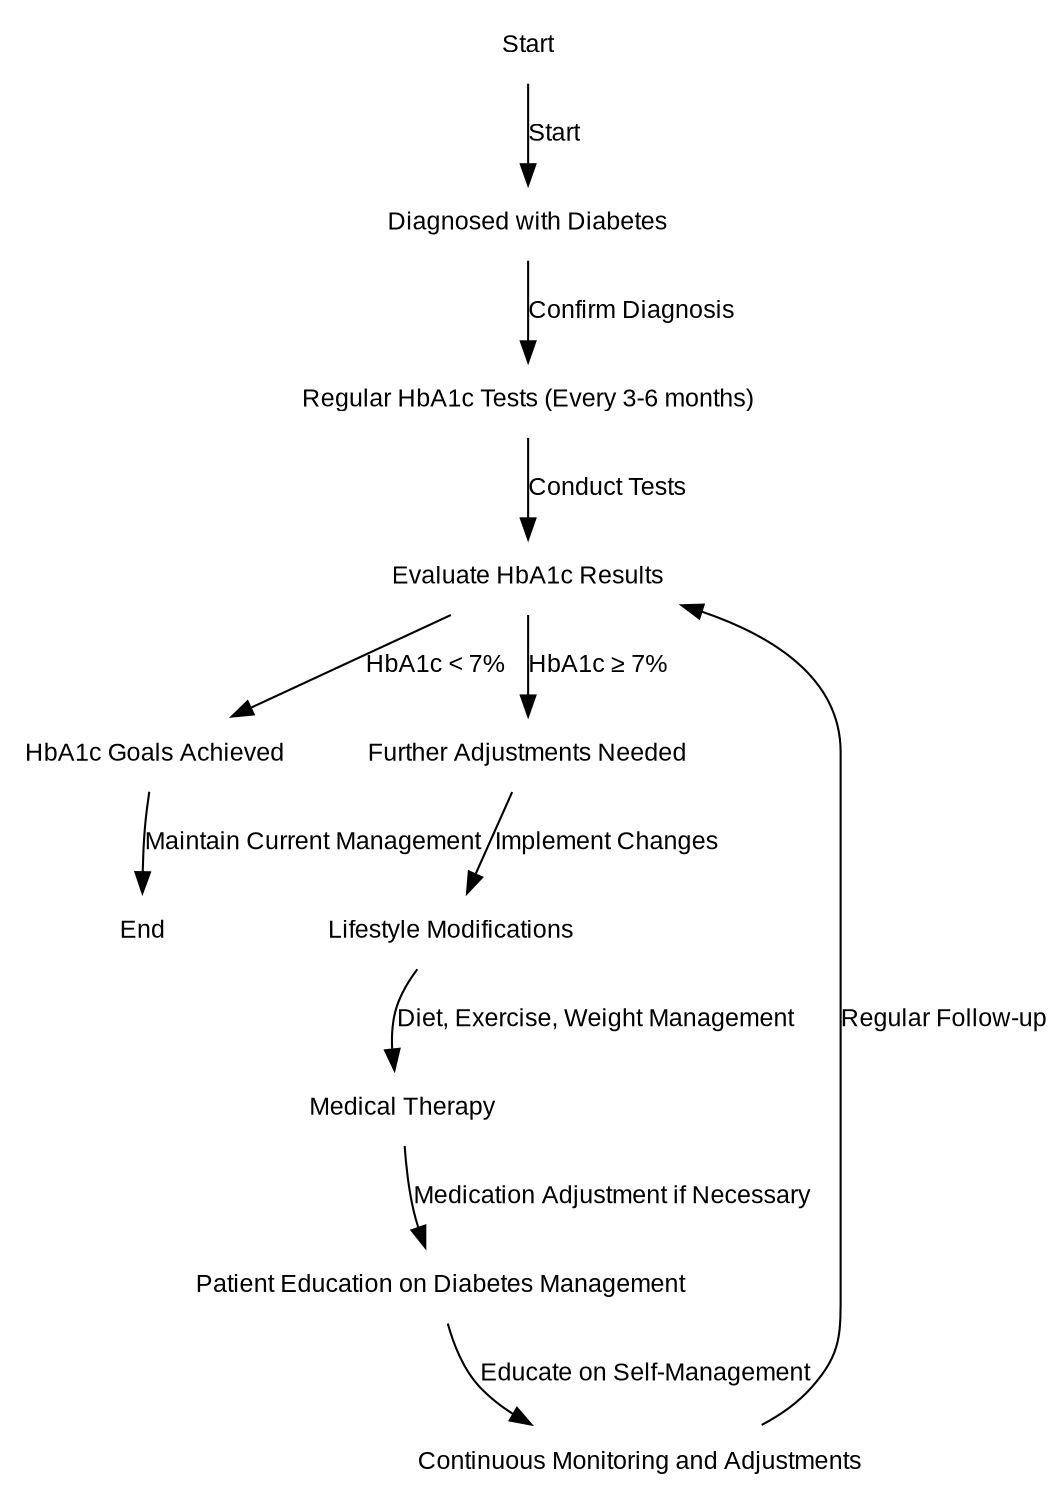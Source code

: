 digraph HbA1cManagementRecommendations {
    node [fontname="Arial", fontsize=12, shape=plaintext];
    edge [fontname="Arial", fontsize=12];

    // Define Nodes
    Start [label="Start"];
    DiagnosedWithDiabetes [label="Diagnosed with Diabetes"];
    RegularHbA1cTests [label="Regular HbA1c Tests (Every 3-6 months)"];
    EvaluateHbA1cResults [label="Evaluate HbA1c Results"];
    LifestyleModifications [label="Lifestyle Modifications"];
    MedicalTherapy [label="Medical Therapy"];
    PatientEducation [label="Patient Education on Diabetes Management"];
    Monitoring [label="Continuous Monitoring and Adjustments"];
    GoalsAchieved [label="HbA1c Goals Achieved"];
    FurtherAdjustmentsNeeded [label="Further Adjustments Needed"];
    End [label="End"];

    // Define Edges
    Start -> DiagnosedWithDiabetes [label="Start"];
    DiagnosedWithDiabetes -> RegularHbA1cTests [label="Confirm Diagnosis"];
    RegularHbA1cTests -> EvaluateHbA1cResults [label="Conduct Tests"];
    EvaluateHbA1cResults -> GoalsAchieved [label="HbA1c < 7%"];
    EvaluateHbA1cResults -> FurtherAdjustmentsNeeded [label="HbA1c ≥ 7%"];
    GoalsAchieved -> End [label="Maintain Current Management"];
    FurtherAdjustmentsNeeded -> LifestyleModifications [label="Implement Changes"];
    LifestyleModifications -> MedicalTherapy [label="Diet, Exercise, Weight Management"];
    MedicalTherapy -> PatientEducation [label="Medication Adjustment if Necessary"];
    PatientEducation -> Monitoring [label="Educate on Self-Management"];
    Monitoring -> EvaluateHbA1cResults [label="Regular Follow-up"];
}


